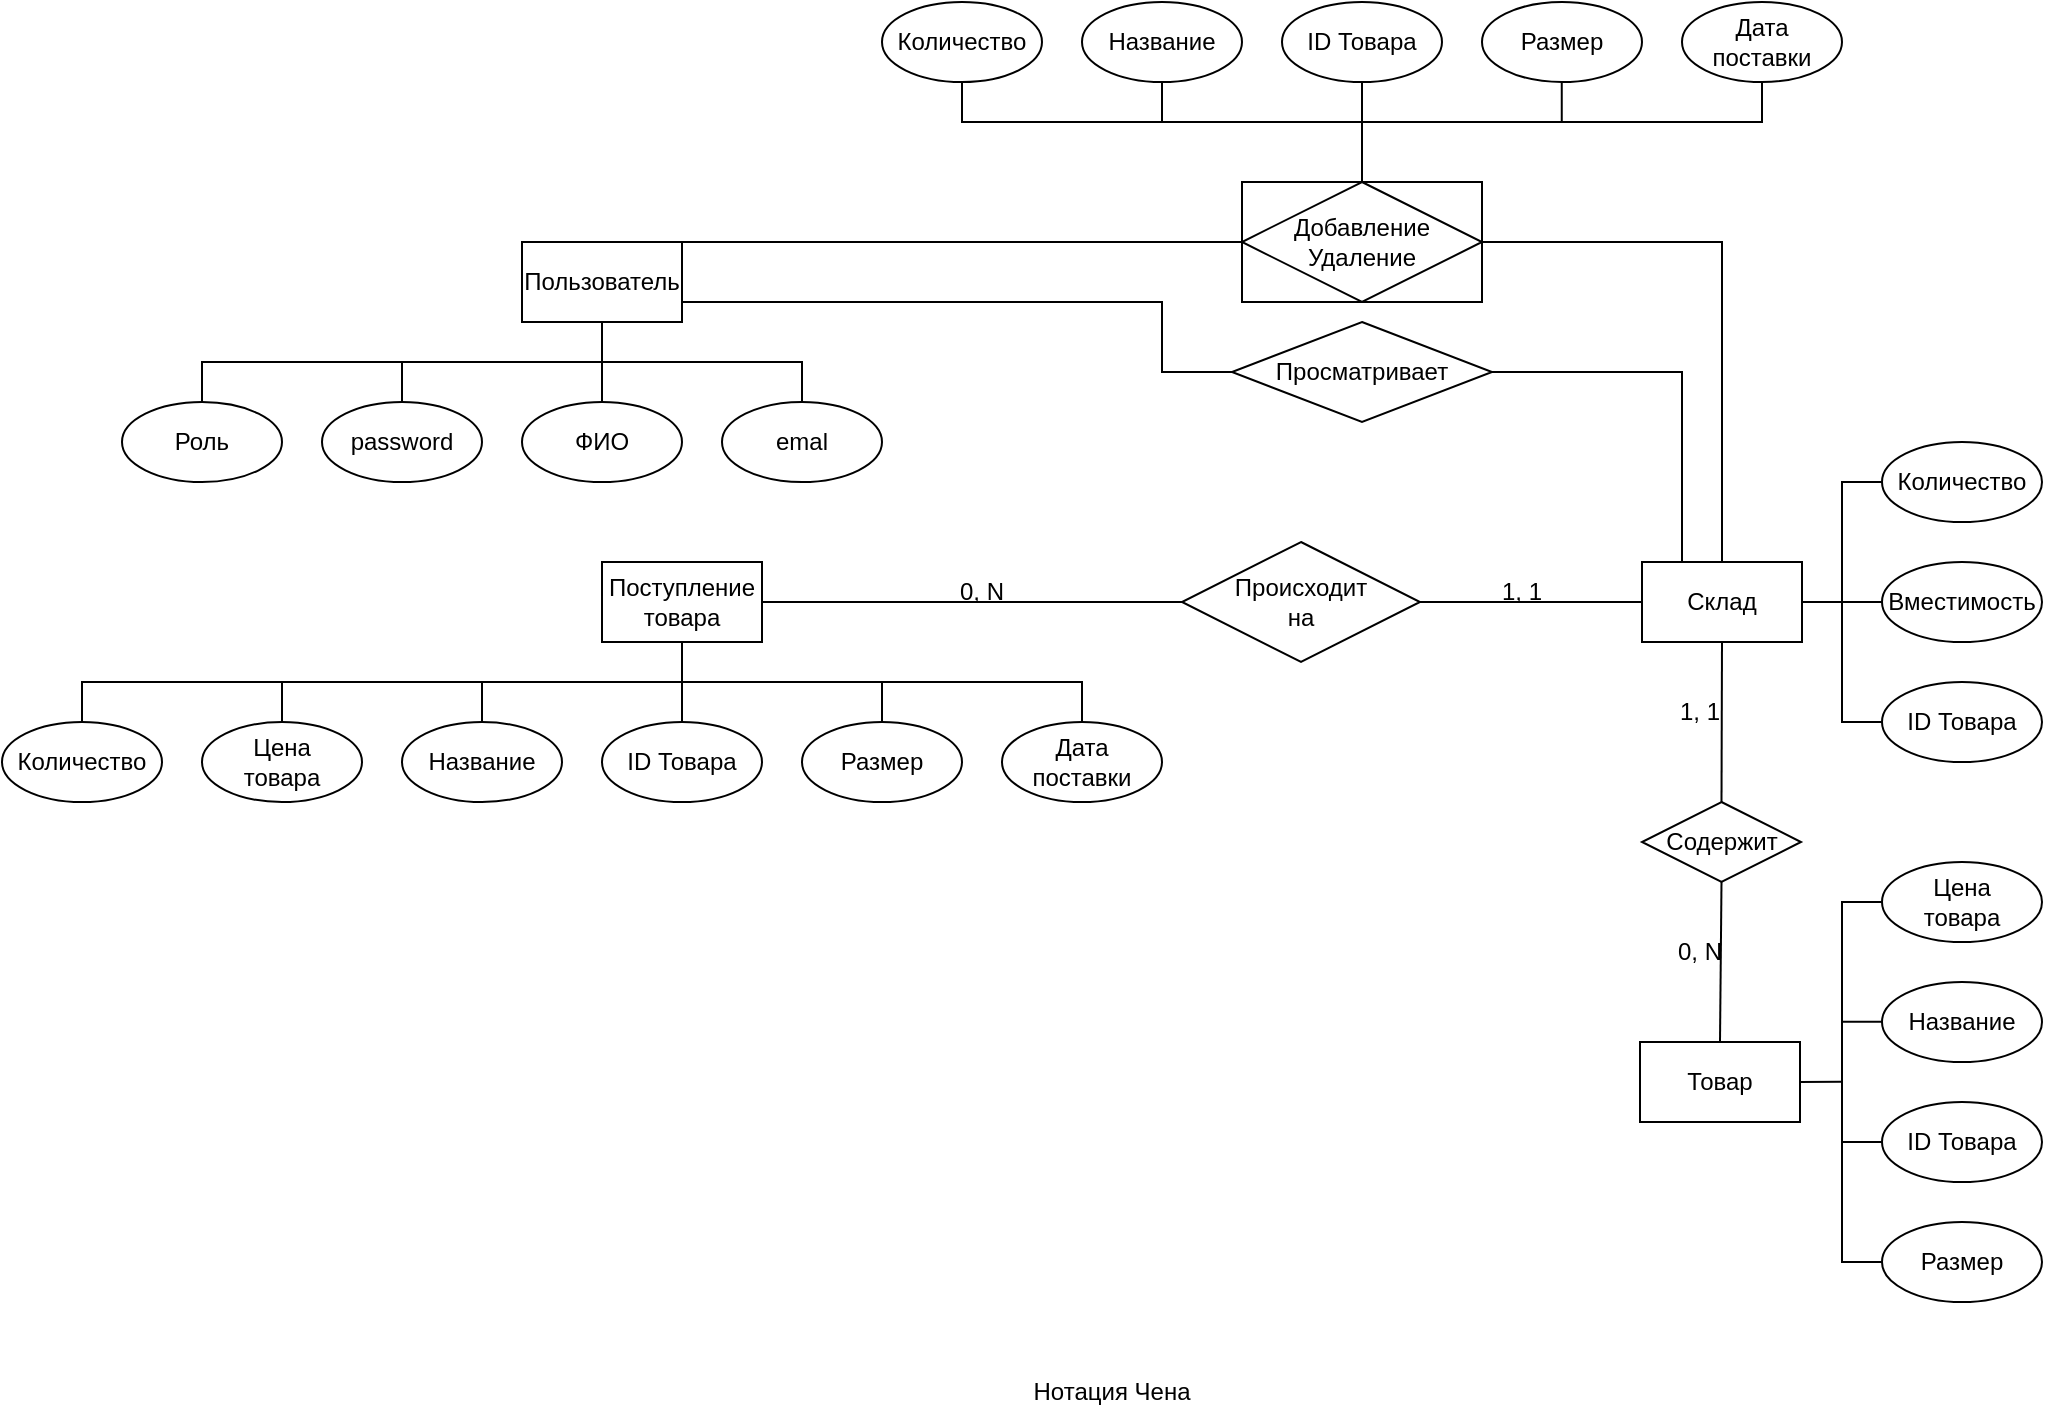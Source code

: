 <mxfile version="22.0.6" type="github">
  <diagram name="Страница — 1" id="OJRPwjM_ZqPg-A0EtJ_c">
    <mxGraphModel dx="1994" dy="629" grid="1" gridSize="10" guides="1" tooltips="1" connect="1" arrows="1" fold="1" page="1" pageScale="1" pageWidth="827" pageHeight="1169" math="0" shadow="0">
      <root>
        <mxCell id="0" />
        <mxCell id="1" parent="0" />
        <mxCell id="lmwGwVgSYtUwSOaW4amL-1" value="Товар" style="rounded=0;whiteSpace=wrap;html=1;" parent="1" vertex="1">
          <mxGeometry x="799" y="680" width="80" height="40" as="geometry" />
        </mxCell>
        <mxCell id="lmwGwVgSYtUwSOaW4amL-2" value="Склад" style="rounded=0;whiteSpace=wrap;html=1;" parent="1" vertex="1">
          <mxGeometry x="800" y="440" width="80" height="40" as="geometry" />
        </mxCell>
        <mxCell id="lmwGwVgSYtUwSOaW4amL-3" value="Поступление товара" style="rounded=0;whiteSpace=wrap;html=1;" parent="1" vertex="1">
          <mxGeometry x="280" y="440" width="80" height="40" as="geometry" />
        </mxCell>
        <mxCell id="lmwGwVgSYtUwSOaW4amL-13" value="Название" style="ellipse;whiteSpace=wrap;html=1;" parent="1" vertex="1">
          <mxGeometry x="180" y="520" width="80" height="40" as="geometry" />
        </mxCell>
        <mxCell id="lmwGwVgSYtUwSOaW4amL-14" value="ID Товара" style="ellipse;whiteSpace=wrap;html=1;" parent="1" vertex="1">
          <mxGeometry x="280" y="520" width="80" height="40" as="geometry" />
        </mxCell>
        <mxCell id="lmwGwVgSYtUwSOaW4amL-15" value="Размер" style="ellipse;whiteSpace=wrap;html=1;" parent="1" vertex="1">
          <mxGeometry x="380" y="520" width="80" height="40" as="geometry" />
        </mxCell>
        <mxCell id="lmwGwVgSYtUwSOaW4amL-17" value="Происходит&lt;br&gt;на" style="rhombus;whiteSpace=wrap;html=1;" parent="1" vertex="1">
          <mxGeometry x="570" y="430" width="119" height="60" as="geometry" />
        </mxCell>
        <mxCell id="lmwGwVgSYtUwSOaW4amL-18" value="" style="endArrow=none;html=1;rounded=0;exitX=1;exitY=0.5;exitDx=0;exitDy=0;entryX=0;entryY=0.5;entryDx=0;entryDy=0;" parent="1" source="lmwGwVgSYtUwSOaW4amL-3" target="lmwGwVgSYtUwSOaW4amL-17" edge="1">
          <mxGeometry width="50" height="50" relative="1" as="geometry">
            <mxPoint x="430" y="420" as="sourcePoint" />
            <mxPoint x="480" y="370" as="targetPoint" />
          </mxGeometry>
        </mxCell>
        <mxCell id="lmwGwVgSYtUwSOaW4amL-19" value="" style="endArrow=none;html=1;rounded=0;exitX=0;exitY=0.5;exitDx=0;exitDy=0;entryX=1;entryY=0.5;entryDx=0;entryDy=0;" parent="1" source="lmwGwVgSYtUwSOaW4amL-2" target="lmwGwVgSYtUwSOaW4amL-17" edge="1">
          <mxGeometry width="50" height="50" relative="1" as="geometry">
            <mxPoint x="499" y="470" as="sourcePoint" />
            <mxPoint x="580" y="470" as="targetPoint" />
          </mxGeometry>
        </mxCell>
        <mxCell id="TmKiMP27y_3XLifQWAvu-1" value="" style="endArrow=none;html=1;rounded=0;exitX=0.5;exitY=0;exitDx=0;exitDy=0;entryX=0.5;entryY=0;entryDx=0;entryDy=0;" edge="1" parent="1" source="lmwGwVgSYtUwSOaW4amL-13" target="lmwGwVgSYtUwSOaW4amL-15">
          <mxGeometry width="50" height="50" relative="1" as="geometry">
            <mxPoint x="310" y="460" as="sourcePoint" />
            <mxPoint x="360" y="410" as="targetPoint" />
            <Array as="points">
              <mxPoint x="220" y="500" />
              <mxPoint x="420" y="500" />
            </Array>
          </mxGeometry>
        </mxCell>
        <mxCell id="TmKiMP27y_3XLifQWAvu-2" value="" style="endArrow=none;html=1;rounded=0;exitX=0.5;exitY=0;exitDx=0;exitDy=0;entryX=0.5;entryY=1;entryDx=0;entryDy=0;" edge="1" parent="1" source="lmwGwVgSYtUwSOaW4amL-14" target="lmwGwVgSYtUwSOaW4amL-3">
          <mxGeometry width="50" height="50" relative="1" as="geometry">
            <mxPoint x="290" y="520" as="sourcePoint" />
            <mxPoint x="340" y="470" as="targetPoint" />
          </mxGeometry>
        </mxCell>
        <mxCell id="TmKiMP27y_3XLifQWAvu-3" value="Дата поставки" style="ellipse;whiteSpace=wrap;html=1;" vertex="1" parent="1">
          <mxGeometry x="480" y="520" width="80" height="40" as="geometry" />
        </mxCell>
        <mxCell id="TmKiMP27y_3XLifQWAvu-4" value="" style="endArrow=none;html=1;rounded=0;entryX=0.5;entryY=0;entryDx=0;entryDy=0;" edge="1" parent="1" target="TmKiMP27y_3XLifQWAvu-3">
          <mxGeometry width="50" height="50" relative="1" as="geometry">
            <mxPoint x="420" y="500" as="sourcePoint" />
            <mxPoint x="360" y="480" as="targetPoint" />
            <Array as="points">
              <mxPoint x="520" y="500" />
            </Array>
          </mxGeometry>
        </mxCell>
        <mxCell id="TmKiMP27y_3XLifQWAvu-6" value="Содержит" style="rhombus;whiteSpace=wrap;html=1;" vertex="1" parent="1">
          <mxGeometry x="800" y="560" width="79.5" height="40" as="geometry" />
        </mxCell>
        <mxCell id="TmKiMP27y_3XLifQWAvu-7" value="" style="endArrow=none;html=1;rounded=0;entryX=0.5;entryY=1;entryDx=0;entryDy=0;exitX=0.5;exitY=0;exitDx=0;exitDy=0;" edge="1" parent="1" source="TmKiMP27y_3XLifQWAvu-6" target="lmwGwVgSYtUwSOaW4amL-2">
          <mxGeometry width="50" height="50" relative="1" as="geometry">
            <mxPoint x="610" y="560" as="sourcePoint" />
            <mxPoint x="660" y="510" as="targetPoint" />
          </mxGeometry>
        </mxCell>
        <mxCell id="TmKiMP27y_3XLifQWAvu-8" value="" style="endArrow=none;html=1;rounded=0;entryX=0.5;entryY=1;entryDx=0;entryDy=0;exitX=0.5;exitY=0;exitDx=0;exitDy=0;" edge="1" parent="1" source="lmwGwVgSYtUwSOaW4amL-1" target="TmKiMP27y_3XLifQWAvu-6">
          <mxGeometry width="50" height="50" relative="1" as="geometry">
            <mxPoint x="850" y="570" as="sourcePoint" />
            <mxPoint x="850" y="490" as="targetPoint" />
          </mxGeometry>
        </mxCell>
        <mxCell id="TmKiMP27y_3XLifQWAvu-9" value="Цена&lt;br&gt;товара" style="ellipse;whiteSpace=wrap;html=1;" vertex="1" parent="1">
          <mxGeometry x="80" y="520" width="80" height="40" as="geometry" />
        </mxCell>
        <mxCell id="TmKiMP27y_3XLifQWAvu-10" value="" style="endArrow=none;html=1;rounded=0;exitX=0.5;exitY=0;exitDx=0;exitDy=0;" edge="1" parent="1" source="TmKiMP27y_3XLifQWAvu-9">
          <mxGeometry width="50" height="50" relative="1" as="geometry">
            <mxPoint x="320" y="540" as="sourcePoint" />
            <mxPoint x="220" y="500" as="targetPoint" />
            <Array as="points">
              <mxPoint x="120" y="500" />
            </Array>
          </mxGeometry>
        </mxCell>
        <mxCell id="TmKiMP27y_3XLifQWAvu-11" value="Вместимость" style="ellipse;whiteSpace=wrap;html=1;" vertex="1" parent="1">
          <mxGeometry x="920" y="440" width="80" height="40" as="geometry" />
        </mxCell>
        <mxCell id="TmKiMP27y_3XLifQWAvu-12" value="" style="endArrow=none;html=1;rounded=0;entryX=0;entryY=0.5;entryDx=0;entryDy=0;exitX=1;exitY=0.5;exitDx=0;exitDy=0;" edge="1" parent="1" source="lmwGwVgSYtUwSOaW4amL-2" target="TmKiMP27y_3XLifQWAvu-11">
          <mxGeometry width="50" height="50" relative="1" as="geometry">
            <mxPoint x="680" y="560" as="sourcePoint" />
            <mxPoint x="730" y="510" as="targetPoint" />
          </mxGeometry>
        </mxCell>
        <mxCell id="TmKiMP27y_3XLifQWAvu-13" value="Название" style="ellipse;whiteSpace=wrap;html=1;" vertex="1" parent="1">
          <mxGeometry x="920" y="650" width="80" height="40" as="geometry" />
        </mxCell>
        <mxCell id="TmKiMP27y_3XLifQWAvu-14" value="ID Товара" style="ellipse;whiteSpace=wrap;html=1;" vertex="1" parent="1">
          <mxGeometry x="920" y="710" width="80" height="40" as="geometry" />
        </mxCell>
        <mxCell id="TmKiMP27y_3XLifQWAvu-15" value="Размер" style="ellipse;whiteSpace=wrap;html=1;" vertex="1" parent="1">
          <mxGeometry x="920" y="770" width="80" height="40" as="geometry" />
        </mxCell>
        <mxCell id="TmKiMP27y_3XLifQWAvu-16" value="Цена&lt;br&gt;товара" style="ellipse;whiteSpace=wrap;html=1;" vertex="1" parent="1">
          <mxGeometry x="920" y="590" width="80" height="40" as="geometry" />
        </mxCell>
        <mxCell id="TmKiMP27y_3XLifQWAvu-17" value="" style="endArrow=none;html=1;rounded=0;entryX=0;entryY=0.5;entryDx=0;entryDy=0;exitX=0;exitY=0.5;exitDx=0;exitDy=0;" edge="1" parent="1" source="TmKiMP27y_3XLifQWAvu-15" target="TmKiMP27y_3XLifQWAvu-16">
          <mxGeometry width="50" height="50" relative="1" as="geometry">
            <mxPoint x="570" y="710" as="sourcePoint" />
            <mxPoint x="620" y="660" as="targetPoint" />
            <Array as="points">
              <mxPoint x="900" y="790" />
              <mxPoint x="900" y="610" />
            </Array>
          </mxGeometry>
        </mxCell>
        <mxCell id="TmKiMP27y_3XLifQWAvu-18" value="" style="endArrow=none;html=1;rounded=0;exitX=0;exitY=0.5;exitDx=0;exitDy=0;" edge="1" parent="1" source="TmKiMP27y_3XLifQWAvu-14">
          <mxGeometry width="50" height="50" relative="1" as="geometry">
            <mxPoint x="790" y="740" as="sourcePoint" />
            <mxPoint x="900" y="730" as="targetPoint" />
          </mxGeometry>
        </mxCell>
        <mxCell id="TmKiMP27y_3XLifQWAvu-19" value="" style="endArrow=none;html=1;rounded=0;exitX=0;exitY=0.5;exitDx=0;exitDy=0;" edge="1" parent="1">
          <mxGeometry width="50" height="50" relative="1" as="geometry">
            <mxPoint x="920" y="669.82" as="sourcePoint" />
            <mxPoint x="900" y="669.82" as="targetPoint" />
          </mxGeometry>
        </mxCell>
        <mxCell id="TmKiMP27y_3XLifQWAvu-20" value="" style="endArrow=none;html=1;rounded=0;exitX=0;exitY=0.5;exitDx=0;exitDy=0;entryX=1;entryY=0.5;entryDx=0;entryDy=0;" edge="1" parent="1" target="lmwGwVgSYtUwSOaW4amL-1">
          <mxGeometry width="50" height="50" relative="1" as="geometry">
            <mxPoint x="900" y="699.82" as="sourcePoint" />
            <mxPoint x="880" y="699.82" as="targetPoint" />
          </mxGeometry>
        </mxCell>
        <mxCell id="TmKiMP27y_3XLifQWAvu-21" value="1, 1" style="text;html=1;strokeColor=none;fillColor=none;align=center;verticalAlign=middle;whiteSpace=wrap;rounded=0;" vertex="1" parent="1">
          <mxGeometry x="710" y="440" width="60" height="30" as="geometry" />
        </mxCell>
        <mxCell id="TmKiMP27y_3XLifQWAvu-22" value="0, N" style="text;html=1;strokeColor=none;fillColor=none;align=center;verticalAlign=middle;whiteSpace=wrap;rounded=0;" vertex="1" parent="1">
          <mxGeometry x="440" y="440" width="60" height="30" as="geometry" />
        </mxCell>
        <mxCell id="TmKiMP27y_3XLifQWAvu-23" value="1, 1" style="text;html=1;strokeColor=none;fillColor=none;align=center;verticalAlign=middle;whiteSpace=wrap;rounded=0;" vertex="1" parent="1">
          <mxGeometry x="799" y="500" width="60" height="30" as="geometry" />
        </mxCell>
        <mxCell id="TmKiMP27y_3XLifQWAvu-24" value="0, N" style="text;html=1;strokeColor=none;fillColor=none;align=center;verticalAlign=middle;whiteSpace=wrap;rounded=0;" vertex="1" parent="1">
          <mxGeometry x="799" y="620" width="60" height="30" as="geometry" />
        </mxCell>
        <mxCell id="TmKiMP27y_3XLifQWAvu-25" value="Количество" style="ellipse;whiteSpace=wrap;html=1;" vertex="1" parent="1">
          <mxGeometry x="-20" y="520" width="80" height="40" as="geometry" />
        </mxCell>
        <mxCell id="TmKiMP27y_3XLifQWAvu-26" value="" style="endArrow=none;html=1;rounded=0;exitX=0.5;exitY=0;exitDx=0;exitDy=0;" edge="1" parent="1" source="TmKiMP27y_3XLifQWAvu-25">
          <mxGeometry width="50" height="50" relative="1" as="geometry">
            <mxPoint x="250" y="610" as="sourcePoint" />
            <mxPoint x="130" y="500" as="targetPoint" />
            <Array as="points">
              <mxPoint x="20" y="500" />
            </Array>
          </mxGeometry>
        </mxCell>
        <mxCell id="TmKiMP27y_3XLifQWAvu-28" value="" style="endArrow=none;html=1;rounded=0;exitX=0;exitY=0.5;exitDx=0;exitDy=0;entryX=0;entryY=0.5;entryDx=0;entryDy=0;" edge="1" parent="1" source="TmKiMP27y_3XLifQWAvu-37" target="TmKiMP27y_3XLifQWAvu-36">
          <mxGeometry width="50" height="50" relative="1" as="geometry">
            <mxPoint x="920.0" y="515" as="sourcePoint" />
            <mxPoint x="900" y="445" as="targetPoint" />
            <Array as="points">
              <mxPoint x="900" y="520" />
              <mxPoint x="900" y="400" />
            </Array>
          </mxGeometry>
        </mxCell>
        <mxCell id="TmKiMP27y_3XLifQWAvu-29" value="Нотация Чена" style="text;html=1;strokeColor=none;fillColor=none;align=center;verticalAlign=middle;whiteSpace=wrap;rounded=0;" vertex="1" parent="1">
          <mxGeometry x="480" y="840" width="110" height="30" as="geometry" />
        </mxCell>
        <mxCell id="TmKiMP27y_3XLifQWAvu-36" value="Количество" style="ellipse;whiteSpace=wrap;html=1;" vertex="1" parent="1">
          <mxGeometry x="920" y="380" width="80" height="40" as="geometry" />
        </mxCell>
        <mxCell id="TmKiMP27y_3XLifQWAvu-37" value="ID Товара" style="ellipse;whiteSpace=wrap;html=1;" vertex="1" parent="1">
          <mxGeometry x="920" y="500" width="80" height="40" as="geometry" />
        </mxCell>
        <mxCell id="TmKiMP27y_3XLifQWAvu-38" value="Пользователь" style="rounded=0;whiteSpace=wrap;html=1;" vertex="1" parent="1">
          <mxGeometry x="240" y="280" width="80" height="40" as="geometry" />
        </mxCell>
        <mxCell id="TmKiMP27y_3XLifQWAvu-42" value="" style="group" vertex="1" connectable="0" parent="1">
          <mxGeometry x="600" y="250" width="120" height="60" as="geometry" />
        </mxCell>
        <mxCell id="TmKiMP27y_3XLifQWAvu-41" value="" style="rounded=0;whiteSpace=wrap;html=1;" vertex="1" parent="TmKiMP27y_3XLifQWAvu-42">
          <mxGeometry width="120" height="60" as="geometry" />
        </mxCell>
        <mxCell id="TmKiMP27y_3XLifQWAvu-40" value="Добавление&lt;br&gt;Удаление" style="rhombus;whiteSpace=wrap;html=1;" vertex="1" parent="TmKiMP27y_3XLifQWAvu-42">
          <mxGeometry width="120" height="60" as="geometry" />
        </mxCell>
        <mxCell id="TmKiMP27y_3XLifQWAvu-44" value="" style="endArrow=none;html=1;rounded=0;exitX=1;exitY=0;exitDx=0;exitDy=0;entryX=0;entryY=0.5;entryDx=0;entryDy=0;" edge="1" parent="1" source="TmKiMP27y_3XLifQWAvu-38" target="TmKiMP27y_3XLifQWAvu-40">
          <mxGeometry width="50" height="50" relative="1" as="geometry">
            <mxPoint x="650" y="400" as="sourcePoint" />
            <mxPoint x="700" y="350" as="targetPoint" />
          </mxGeometry>
        </mxCell>
        <mxCell id="TmKiMP27y_3XLifQWAvu-45" value="" style="endArrow=none;html=1;rounded=0;exitX=1;exitY=0.5;exitDx=0;exitDy=0;entryX=0.5;entryY=0;entryDx=0;entryDy=0;" edge="1" parent="1" source="TmKiMP27y_3XLifQWAvu-40" target="lmwGwVgSYtUwSOaW4amL-2">
          <mxGeometry width="50" height="50" relative="1" as="geometry">
            <mxPoint x="450" y="310" as="sourcePoint" />
            <mxPoint x="610" y="310" as="targetPoint" />
            <Array as="points">
              <mxPoint x="840" y="280" />
              <mxPoint x="840" y="300" />
            </Array>
          </mxGeometry>
        </mxCell>
        <mxCell id="TmKiMP27y_3XLifQWAvu-46" value="Название" style="ellipse;whiteSpace=wrap;html=1;" vertex="1" parent="1">
          <mxGeometry x="520" y="160" width="80" height="40" as="geometry" />
        </mxCell>
        <mxCell id="TmKiMP27y_3XLifQWAvu-47" value="ID Товара" style="ellipse;whiteSpace=wrap;html=1;" vertex="1" parent="1">
          <mxGeometry x="620" y="160" width="80" height="40" as="geometry" />
        </mxCell>
        <mxCell id="TmKiMP27y_3XLifQWAvu-48" value="Размер" style="ellipse;whiteSpace=wrap;html=1;" vertex="1" parent="1">
          <mxGeometry x="720" y="160" width="80" height="40" as="geometry" />
        </mxCell>
        <mxCell id="TmKiMP27y_3XLifQWAvu-49" value="Дата поставки" style="ellipse;whiteSpace=wrap;html=1;" vertex="1" parent="1">
          <mxGeometry x="820" y="160" width="80" height="40" as="geometry" />
        </mxCell>
        <mxCell id="TmKiMP27y_3XLifQWAvu-51" value="Количество" style="ellipse;whiteSpace=wrap;html=1;" vertex="1" parent="1">
          <mxGeometry x="420" y="160" width="80" height="40" as="geometry" />
        </mxCell>
        <mxCell id="TmKiMP27y_3XLifQWAvu-52" value="" style="endArrow=none;html=1;rounded=0;entryX=0.5;entryY=1;entryDx=0;entryDy=0;" edge="1" parent="1">
          <mxGeometry width="50" height="50" relative="1" as="geometry">
            <mxPoint x="280" y="360" as="sourcePoint" />
            <mxPoint x="280" y="320" as="targetPoint" />
          </mxGeometry>
        </mxCell>
        <mxCell id="TmKiMP27y_3XLifQWAvu-53" value="ФИО" style="ellipse;whiteSpace=wrap;html=1;" vertex="1" parent="1">
          <mxGeometry x="240" y="360" width="80" height="40" as="geometry" />
        </mxCell>
        <mxCell id="TmKiMP27y_3XLifQWAvu-54" value="emal" style="ellipse;whiteSpace=wrap;html=1;" vertex="1" parent="1">
          <mxGeometry x="340" y="360" width="80" height="40" as="geometry" />
        </mxCell>
        <mxCell id="TmKiMP27y_3XLifQWAvu-55" value="password" style="ellipse;whiteSpace=wrap;html=1;" vertex="1" parent="1">
          <mxGeometry x="140" y="360" width="80" height="40" as="geometry" />
        </mxCell>
        <mxCell id="TmKiMP27y_3XLifQWAvu-56" value="" style="endArrow=none;html=1;rounded=0;exitX=0.5;exitY=0;exitDx=0;exitDy=0;entryX=0.5;entryY=0;entryDx=0;entryDy=0;" edge="1" parent="1" source="TmKiMP27y_3XLifQWAvu-55" target="TmKiMP27y_3XLifQWAvu-54">
          <mxGeometry width="50" height="50" relative="1" as="geometry">
            <mxPoint x="280" y="370" as="sourcePoint" />
            <mxPoint x="330" y="320" as="targetPoint" />
            <Array as="points">
              <mxPoint x="180" y="340" />
              <mxPoint x="380" y="340" />
            </Array>
          </mxGeometry>
        </mxCell>
        <mxCell id="TmKiMP27y_3XLifQWAvu-57" value="Роль" style="ellipse;whiteSpace=wrap;html=1;" vertex="1" parent="1">
          <mxGeometry x="40" y="360" width="80" height="40" as="geometry" />
        </mxCell>
        <mxCell id="TmKiMP27y_3XLifQWAvu-62" value="Просматривает" style="rhombus;whiteSpace=wrap;html=1;" vertex="1" parent="1">
          <mxGeometry x="595" y="320" width="130" height="50" as="geometry" />
        </mxCell>
        <mxCell id="TmKiMP27y_3XLifQWAvu-63" value="" style="endArrow=none;html=1;rounded=0;exitX=1;exitY=0.75;exitDx=0;exitDy=0;entryX=0;entryY=0.5;entryDx=0;entryDy=0;" edge="1" parent="1" source="TmKiMP27y_3XLifQWAvu-38" target="TmKiMP27y_3XLifQWAvu-62">
          <mxGeometry width="50" height="50" relative="1" as="geometry">
            <mxPoint x="540" y="370" as="sourcePoint" />
            <mxPoint x="590" y="320" as="targetPoint" />
            <Array as="points">
              <mxPoint x="560" y="310" />
              <mxPoint x="560" y="345" />
            </Array>
          </mxGeometry>
        </mxCell>
        <mxCell id="TmKiMP27y_3XLifQWAvu-64" value="" style="endArrow=none;html=1;rounded=0;exitX=0.25;exitY=0;exitDx=0;exitDy=0;entryX=1;entryY=0.5;entryDx=0;entryDy=0;" edge="1" parent="1" source="lmwGwVgSYtUwSOaW4amL-2" target="TmKiMP27y_3XLifQWAvu-62">
          <mxGeometry width="50" height="50" relative="1" as="geometry">
            <mxPoint x="740" y="370" as="sourcePoint" />
            <mxPoint x="790" y="320" as="targetPoint" />
            <Array as="points">
              <mxPoint x="820" y="345" />
            </Array>
          </mxGeometry>
        </mxCell>
        <mxCell id="TmKiMP27y_3XLifQWAvu-65" value="" style="endArrow=none;html=1;rounded=0;exitX=0.5;exitY=0;exitDx=0;exitDy=0;" edge="1" parent="1" source="TmKiMP27y_3XLifQWAvu-57">
          <mxGeometry width="50" height="50" relative="1" as="geometry">
            <mxPoint x="480" y="490" as="sourcePoint" />
            <mxPoint x="180" y="340" as="targetPoint" />
            <Array as="points">
              <mxPoint x="80" y="340" />
            </Array>
          </mxGeometry>
        </mxCell>
        <mxCell id="TmKiMP27y_3XLifQWAvu-66" value="" style="endArrow=none;html=1;rounded=0;exitX=0.5;exitY=1;exitDx=0;exitDy=0;entryX=0.5;entryY=1;entryDx=0;entryDy=0;" edge="1" parent="1" source="TmKiMP27y_3XLifQWAvu-51" target="TmKiMP27y_3XLifQWAvu-49">
          <mxGeometry width="50" height="50" relative="1" as="geometry">
            <mxPoint x="480" y="460" as="sourcePoint" />
            <mxPoint x="530" y="410" as="targetPoint" />
            <Array as="points">
              <mxPoint x="460" y="220" />
              <mxPoint x="860" y="220" />
            </Array>
          </mxGeometry>
        </mxCell>
        <mxCell id="TmKiMP27y_3XLifQWAvu-67" value="" style="endArrow=none;html=1;rounded=0;entryX=0.5;entryY=1;entryDx=0;entryDy=0;exitX=0.5;exitY=0;exitDx=0;exitDy=0;" edge="1" parent="1" source="TmKiMP27y_3XLifQWAvu-40" target="TmKiMP27y_3XLifQWAvu-47">
          <mxGeometry width="50" height="50" relative="1" as="geometry">
            <mxPoint x="620" y="290" as="sourcePoint" />
            <mxPoint x="670" y="240" as="targetPoint" />
          </mxGeometry>
        </mxCell>
        <mxCell id="TmKiMP27y_3XLifQWAvu-68" value="" style="endArrow=none;html=1;rounded=0;entryX=0.5;entryY=1;entryDx=0;entryDy=0;" edge="1" parent="1" target="TmKiMP27y_3XLifQWAvu-46">
          <mxGeometry width="50" height="50" relative="1" as="geometry">
            <mxPoint x="560" y="220" as="sourcePoint" />
            <mxPoint x="670" y="240" as="targetPoint" />
          </mxGeometry>
        </mxCell>
        <mxCell id="TmKiMP27y_3XLifQWAvu-69" value="" style="endArrow=none;html=1;rounded=0;entryX=0.5;entryY=1;entryDx=0;entryDy=0;" edge="1" parent="1">
          <mxGeometry width="50" height="50" relative="1" as="geometry">
            <mxPoint x="759.88" y="220" as="sourcePoint" />
            <mxPoint x="759.88" y="200" as="targetPoint" />
          </mxGeometry>
        </mxCell>
      </root>
    </mxGraphModel>
  </diagram>
</mxfile>
